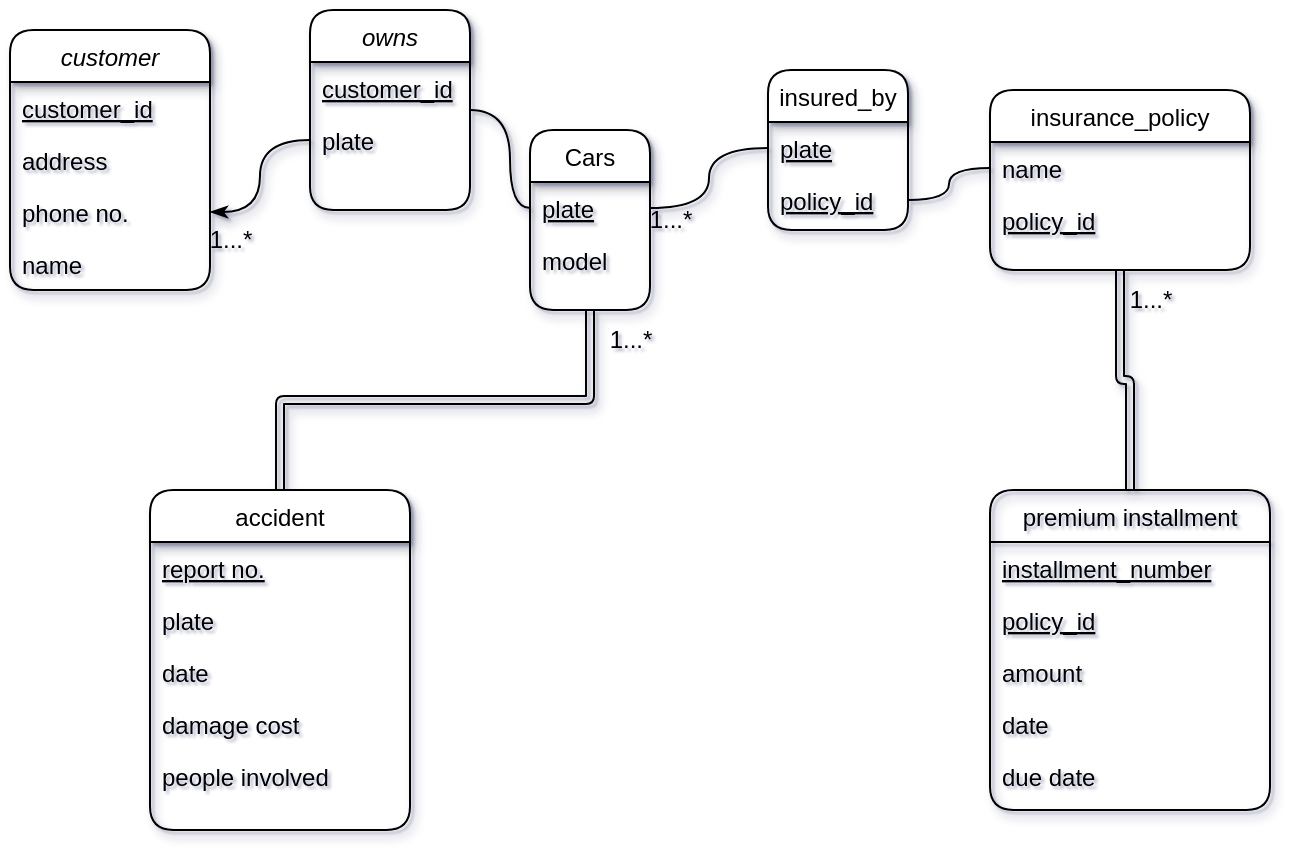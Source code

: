 <mxfile version="20.6.0" type="github">
  <diagram id="C5RBs43oDa-KdzZeNtuy" name="Page-1">
    <mxGraphModel dx="696" dy="460" grid="1" gridSize="9" guides="1" tooltips="1" connect="1" arrows="1" fold="1" page="1" pageScale="1" pageWidth="827" pageHeight="1169" math="0" shadow="1">
      <root>
        <mxCell id="WIyWlLk6GJQsqaUBKTNV-0" />
        <mxCell id="WIyWlLk6GJQsqaUBKTNV-1" parent="WIyWlLk6GJQsqaUBKTNV-0" />
        <mxCell id="zkfFHV4jXpPFQw0GAbJ--0" value="customer" style="swimlane;fontStyle=2;align=center;verticalAlign=top;childLayout=stackLayout;horizontal=1;startSize=26;horizontalStack=0;resizeParent=1;resizeLast=0;collapsible=1;marginBottom=0;rounded=1;shadow=1;strokeWidth=1;" parent="WIyWlLk6GJQsqaUBKTNV-1" vertex="1">
          <mxGeometry x="70" y="180" width="100" height="130" as="geometry">
            <mxRectangle x="230" y="140" width="160" height="26" as="alternateBounds" />
          </mxGeometry>
        </mxCell>
        <mxCell id="zkfFHV4jXpPFQw0GAbJ--1" value="customer_id&#xa;&#xa;&#xa;193.149.185.161&#xa;" style="text;align=left;verticalAlign=top;spacingLeft=4;spacingRight=4;overflow=hidden;rotatable=0;points=[[0,0.5],[1,0.5]];portConstraint=eastwest;fontStyle=4;shadow=1;rounded=1;" parent="zkfFHV4jXpPFQw0GAbJ--0" vertex="1">
          <mxGeometry y="26" width="100" height="26" as="geometry" />
        </mxCell>
        <mxCell id="zkfFHV4jXpPFQw0GAbJ--2" value="address" style="text;align=left;verticalAlign=top;spacingLeft=4;spacingRight=4;overflow=hidden;rotatable=0;points=[[0,0.5],[1,0.5]];portConstraint=eastwest;rounded=1;shadow=1;html=0;" parent="zkfFHV4jXpPFQw0GAbJ--0" vertex="1">
          <mxGeometry y="52" width="100" height="26" as="geometry" />
        </mxCell>
        <mxCell id="zkfFHV4jXpPFQw0GAbJ--3" value="phone no." style="text;align=left;verticalAlign=top;spacingLeft=4;spacingRight=4;overflow=hidden;rotatable=0;points=[[0,0.5],[1,0.5]];portConstraint=eastwest;rounded=1;shadow=1;html=0;" parent="zkfFHV4jXpPFQw0GAbJ--0" vertex="1">
          <mxGeometry y="78" width="100" height="26" as="geometry" />
        </mxCell>
        <mxCell id="dZScpAu4mQuQYp0VKqc3-1" value="name" style="text;align=left;verticalAlign=top;spacingLeft=4;spacingRight=4;overflow=hidden;rotatable=0;points=[[0,0.5],[1,0.5]];portConstraint=eastwest;rounded=1;shadow=1;html=0;" vertex="1" parent="zkfFHV4jXpPFQw0GAbJ--0">
          <mxGeometry y="104" width="100" height="14" as="geometry" />
        </mxCell>
        <mxCell id="dZScpAu4mQuQYp0VKqc3-53" style="edgeStyle=orthogonalEdgeStyle;rounded=1;orthogonalLoop=1;jettySize=auto;html=1;exitX=0.5;exitY=1;exitDx=0;exitDy=0;startArrow=none;startFill=0;endArrow=none;endFill=0;entryX=0.5;entryY=0;entryDx=0;entryDy=0;shape=link;shadow=1;curved=1;" edge="1" parent="WIyWlLk6GJQsqaUBKTNV-1" source="zkfFHV4jXpPFQw0GAbJ--17" target="dZScpAu4mQuQYp0VKqc3-54">
          <mxGeometry relative="1" as="geometry">
            <mxPoint x="210" y="400" as="targetPoint" />
          </mxGeometry>
        </mxCell>
        <mxCell id="zkfFHV4jXpPFQw0GAbJ--17" value="Cars" style="swimlane;fontStyle=0;align=center;verticalAlign=top;childLayout=stackLayout;horizontal=1;startSize=26;horizontalStack=0;resizeParent=1;resizeLast=0;collapsible=1;marginBottom=0;rounded=1;shadow=1;strokeWidth=1;" parent="WIyWlLk6GJQsqaUBKTNV-1" vertex="1">
          <mxGeometry x="330" y="230" width="60" height="90" as="geometry">
            <mxRectangle x="550" y="140" width="160" height="26" as="alternateBounds" />
          </mxGeometry>
        </mxCell>
        <mxCell id="zkfFHV4jXpPFQw0GAbJ--18" value="plate" style="text;align=left;verticalAlign=top;spacingLeft=4;spacingRight=4;overflow=hidden;rotatable=0;points=[[0,0.5],[1,0.5]];portConstraint=eastwest;fontStyle=4;shadow=1;rounded=1;" parent="zkfFHV4jXpPFQw0GAbJ--17" vertex="1">
          <mxGeometry y="26" width="60" height="26" as="geometry" />
        </mxCell>
        <mxCell id="zkfFHV4jXpPFQw0GAbJ--19" value="model" style="text;align=left;verticalAlign=top;spacingLeft=4;spacingRight=4;overflow=hidden;rotatable=0;points=[[0,0.5],[1,0.5]];portConstraint=eastwest;rounded=1;shadow=1;html=0;" parent="zkfFHV4jXpPFQw0GAbJ--17" vertex="1">
          <mxGeometry y="52" width="60" height="26" as="geometry" />
        </mxCell>
        <mxCell id="dZScpAu4mQuQYp0VKqc3-15" style="edgeStyle=orthogonalEdgeStyle;rounded=1;orthogonalLoop=1;jettySize=auto;html=1;exitX=1;exitY=0.5;exitDx=0;exitDy=0;entryX=0;entryY=0.5;entryDx=0;entryDy=0;endArrow=none;endFill=0;shadow=1;curved=1;" edge="1" parent="WIyWlLk6GJQsqaUBKTNV-1" source="dZScpAu4mQuQYp0VKqc3-5" target="zkfFHV4jXpPFQw0GAbJ--18">
          <mxGeometry relative="1" as="geometry">
            <mxPoint x="630" y="260" as="targetPoint" />
          </mxGeometry>
        </mxCell>
        <mxCell id="dZScpAu4mQuQYp0VKqc3-5" value="owns" style="swimlane;fontStyle=2;align=center;verticalAlign=top;childLayout=stackLayout;horizontal=1;startSize=26;horizontalStack=0;resizeParent=1;resizeLast=0;collapsible=1;marginBottom=0;rounded=1;shadow=1;strokeWidth=1;" vertex="1" parent="WIyWlLk6GJQsqaUBKTNV-1">
          <mxGeometry x="220" y="170" width="80" height="100" as="geometry">
            <mxRectangle x="230" y="140" width="160" height="26" as="alternateBounds" />
          </mxGeometry>
        </mxCell>
        <mxCell id="dZScpAu4mQuQYp0VKqc3-6" value="customer_id&#xa;&#xa;&#xa;193.149.185.161&#xa;" style="text;align=left;verticalAlign=top;spacingLeft=4;spacingRight=4;overflow=hidden;rotatable=0;points=[[0,0.5],[1,0.5]];portConstraint=eastwest;fontStyle=4;shadow=1;rounded=1;" vertex="1" parent="dZScpAu4mQuQYp0VKqc3-5">
          <mxGeometry y="26" width="80" height="26" as="geometry" />
        </mxCell>
        <mxCell id="dZScpAu4mQuQYp0VKqc3-19" value="plate" style="text;align=left;verticalAlign=top;spacingLeft=4;spacingRight=4;overflow=hidden;rotatable=0;points=[[0,0.5],[1,0.5]];portConstraint=eastwest;fontStyle=0;horizontal=1;shadow=1;rounded=1;" vertex="1" parent="dZScpAu4mQuQYp0VKqc3-5">
          <mxGeometry y="52" width="80" height="26" as="geometry" />
        </mxCell>
        <mxCell id="dZScpAu4mQuQYp0VKqc3-23" style="edgeStyle=orthogonalEdgeStyle;rounded=1;orthogonalLoop=1;jettySize=auto;html=1;exitX=1;exitY=0.5;exitDx=0;exitDy=0;entryX=0;entryY=0.5;entryDx=0;entryDy=0;startArrow=classicThin;startFill=1;endArrow=none;endFill=0;shadow=1;curved=1;" edge="1" parent="WIyWlLk6GJQsqaUBKTNV-1" source="zkfFHV4jXpPFQw0GAbJ--3" target="dZScpAu4mQuQYp0VKqc3-19">
          <mxGeometry relative="1" as="geometry" />
        </mxCell>
        <mxCell id="dZScpAu4mQuQYp0VKqc3-30" value="insured_by" style="swimlane;fontStyle=0;align=center;verticalAlign=top;childLayout=stackLayout;horizontal=1;startSize=26;horizontalStack=0;resizeParent=1;resizeLast=0;collapsible=1;marginBottom=0;rounded=1;shadow=1;strokeWidth=1;" vertex="1" parent="WIyWlLk6GJQsqaUBKTNV-1">
          <mxGeometry x="449" y="200" width="70" height="80" as="geometry">
            <mxRectangle x="550" y="140" width="160" height="26" as="alternateBounds" />
          </mxGeometry>
        </mxCell>
        <mxCell id="dZScpAu4mQuQYp0VKqc3-31" value="plate" style="text;align=left;verticalAlign=top;spacingLeft=4;spacingRight=4;overflow=hidden;rotatable=0;points=[[0,0.5],[1,0.5]];portConstraint=eastwest;fontStyle=4;shadow=1;rounded=1;" vertex="1" parent="dZScpAu4mQuQYp0VKqc3-30">
          <mxGeometry y="26" width="70" height="26" as="geometry" />
        </mxCell>
        <mxCell id="dZScpAu4mQuQYp0VKqc3-32" value="policy_id" style="text;align=left;verticalAlign=top;spacingLeft=4;spacingRight=4;overflow=hidden;rotatable=0;points=[[0,0.5],[1,0.5]];portConstraint=eastwest;rounded=1;shadow=1;html=0;fontStyle=4;" vertex="1" parent="dZScpAu4mQuQYp0VKqc3-30">
          <mxGeometry y="52" width="70" height="26" as="geometry" />
        </mxCell>
        <mxCell id="dZScpAu4mQuQYp0VKqc3-65" style="edgeStyle=orthogonalEdgeStyle;shape=link;rounded=1;orthogonalLoop=1;jettySize=auto;html=1;exitX=0.5;exitY=1;exitDx=0;exitDy=0;startArrow=none;startFill=0;endArrow=none;endFill=0;shadow=1;curved=1;" edge="1" parent="WIyWlLk6GJQsqaUBKTNV-1" source="dZScpAu4mQuQYp0VKqc3-34" target="dZScpAu4mQuQYp0VKqc3-62">
          <mxGeometry relative="1" as="geometry" />
        </mxCell>
        <mxCell id="dZScpAu4mQuQYp0VKqc3-34" value="insurance_policy" style="swimlane;fontStyle=0;align=center;verticalAlign=top;childLayout=stackLayout;horizontal=1;startSize=26;horizontalStack=0;resizeParent=1;resizeLast=0;collapsible=1;marginBottom=0;rounded=1;shadow=1;strokeWidth=1;" vertex="1" parent="WIyWlLk6GJQsqaUBKTNV-1">
          <mxGeometry x="560" y="210" width="130" height="90" as="geometry">
            <mxRectangle x="550" y="140" width="160" height="26" as="alternateBounds" />
          </mxGeometry>
        </mxCell>
        <mxCell id="dZScpAu4mQuQYp0VKqc3-36" value="name" style="text;align=left;verticalAlign=top;spacingLeft=4;spacingRight=4;overflow=hidden;rotatable=0;points=[[0,0.5],[1,0.5]];portConstraint=eastwest;rounded=1;shadow=1;html=0;" vertex="1" parent="dZScpAu4mQuQYp0VKqc3-34">
          <mxGeometry y="26" width="130" height="26" as="geometry" />
        </mxCell>
        <mxCell id="dZScpAu4mQuQYp0VKqc3-35" value="policy_id" style="text;align=left;verticalAlign=top;spacingLeft=4;spacingRight=4;overflow=hidden;rotatable=0;points=[[0,0.5],[1,0.5]];portConstraint=eastwest;fontStyle=4;shadow=1;rounded=1;" vertex="1" parent="dZScpAu4mQuQYp0VKqc3-34">
          <mxGeometry y="52" width="130" height="26" as="geometry" />
        </mxCell>
        <mxCell id="dZScpAu4mQuQYp0VKqc3-44" style="edgeStyle=orthogonalEdgeStyle;rounded=1;orthogonalLoop=1;jettySize=auto;html=1;exitX=1;exitY=0.5;exitDx=0;exitDy=0;entryX=0;entryY=0.5;entryDx=0;entryDy=0;startArrow=none;startFill=0;endArrow=none;endFill=0;shadow=1;curved=1;" edge="1" parent="WIyWlLk6GJQsqaUBKTNV-1" source="zkfFHV4jXpPFQw0GAbJ--18" target="dZScpAu4mQuQYp0VKqc3-31">
          <mxGeometry relative="1" as="geometry" />
        </mxCell>
        <mxCell id="dZScpAu4mQuQYp0VKqc3-46" value="" style="edgeStyle=orthogonalEdgeStyle;rounded=1;orthogonalLoop=1;jettySize=auto;html=1;startArrow=none;startFill=0;endArrow=none;endFill=0;shadow=1;curved=1;" edge="1" parent="WIyWlLk6GJQsqaUBKTNV-1" source="dZScpAu4mQuQYp0VKqc3-36" target="dZScpAu4mQuQYp0VKqc3-32">
          <mxGeometry relative="1" as="geometry" />
        </mxCell>
        <mxCell id="dZScpAu4mQuQYp0VKqc3-47" value="1...*" style="text;html=1;align=center;verticalAlign=middle;resizable=0;points=[];autosize=1;strokeColor=none;fillColor=none;shadow=1;rounded=1;" vertex="1" parent="WIyWlLk6GJQsqaUBKTNV-1">
          <mxGeometry x="160" y="270" width="40" height="30" as="geometry" />
        </mxCell>
        <mxCell id="dZScpAu4mQuQYp0VKqc3-49" value="1...*" style="text;html=1;align=center;verticalAlign=middle;resizable=0;points=[];autosize=1;strokeColor=none;fillColor=none;shadow=1;rounded=1;" vertex="1" parent="WIyWlLk6GJQsqaUBKTNV-1">
          <mxGeometry x="380" y="260" width="40" height="30" as="geometry" />
        </mxCell>
        <mxCell id="dZScpAu4mQuQYp0VKqc3-54" value="accident" style="swimlane;fontStyle=0;align=center;verticalAlign=top;childLayout=stackLayout;horizontal=1;startSize=26;horizontalStack=0;resizeParent=1;resizeLast=0;collapsible=1;marginBottom=0;rounded=1;shadow=1;strokeWidth=1;" vertex="1" parent="WIyWlLk6GJQsqaUBKTNV-1">
          <mxGeometry x="140" y="410" width="130" height="170" as="geometry">
            <mxRectangle x="550" y="140" width="160" height="26" as="alternateBounds" />
          </mxGeometry>
        </mxCell>
        <mxCell id="dZScpAu4mQuQYp0VKqc3-55" value="report no." style="text;align=left;verticalAlign=top;spacingLeft=4;spacingRight=4;overflow=hidden;rotatable=0;points=[[0,0.5],[1,0.5]];portConstraint=eastwest;fontStyle=4;shadow=1;rounded=1;" vertex="1" parent="dZScpAu4mQuQYp0VKqc3-54">
          <mxGeometry y="26" width="130" height="26" as="geometry" />
        </mxCell>
        <mxCell id="dZScpAu4mQuQYp0VKqc3-59" value="plate" style="text;align=left;verticalAlign=top;spacingLeft=4;spacingRight=4;overflow=hidden;rotatable=0;points=[[0,0.5],[1,0.5]];portConstraint=eastwest;rounded=1;shadow=1;html=0;" vertex="1" parent="dZScpAu4mQuQYp0VKqc3-54">
          <mxGeometry y="52" width="130" height="26" as="geometry" />
        </mxCell>
        <mxCell id="dZScpAu4mQuQYp0VKqc3-58" value="date" style="text;align=left;verticalAlign=top;spacingLeft=4;spacingRight=4;overflow=hidden;rotatable=0;points=[[0,0.5],[1,0.5]];portConstraint=eastwest;rounded=1;shadow=1;html=0;" vertex="1" parent="dZScpAu4mQuQYp0VKqc3-54">
          <mxGeometry y="78" width="130" height="26" as="geometry" />
        </mxCell>
        <mxCell id="dZScpAu4mQuQYp0VKqc3-61" value="damage cost" style="text;align=left;verticalAlign=top;spacingLeft=4;spacingRight=4;overflow=hidden;rotatable=0;points=[[0,0.5],[1,0.5]];portConstraint=eastwest;rounded=1;shadow=1;html=0;" vertex="1" parent="dZScpAu4mQuQYp0VKqc3-54">
          <mxGeometry y="104" width="130" height="26" as="geometry" />
        </mxCell>
        <mxCell id="dZScpAu4mQuQYp0VKqc3-56" value="people involved" style="text;align=left;verticalAlign=top;spacingLeft=4;spacingRight=4;overflow=hidden;rotatable=0;points=[[0,0.5],[1,0.5]];portConstraint=eastwest;rounded=1;shadow=1;html=0;" vertex="1" parent="dZScpAu4mQuQYp0VKqc3-54">
          <mxGeometry y="130" width="130" height="26" as="geometry" />
        </mxCell>
        <mxCell id="dZScpAu4mQuQYp0VKqc3-60" value="1...*" style="text;html=1;align=center;verticalAlign=middle;resizable=0;points=[];autosize=1;strokeColor=none;fillColor=none;shadow=1;rounded=1;" vertex="1" parent="WIyWlLk6GJQsqaUBKTNV-1">
          <mxGeometry x="360" y="320" width="40" height="30" as="geometry" />
        </mxCell>
        <mxCell id="dZScpAu4mQuQYp0VKqc3-62" value="premium installment" style="swimlane;fontStyle=0;align=center;verticalAlign=top;childLayout=stackLayout;horizontal=1;startSize=26;horizontalStack=0;resizeParent=1;resizeLast=0;collapsible=1;marginBottom=0;rounded=1;shadow=1;strokeWidth=1;fillColor=none;" vertex="1" parent="WIyWlLk6GJQsqaUBKTNV-1">
          <mxGeometry x="560" y="410" width="140" height="160" as="geometry">
            <mxRectangle x="550" y="140" width="160" height="26" as="alternateBounds" />
          </mxGeometry>
        </mxCell>
        <mxCell id="dZScpAu4mQuQYp0VKqc3-63" value="installment_number" style="text;align=left;verticalAlign=top;spacingLeft=4;spacingRight=4;overflow=hidden;rotatable=0;points=[[0,0.5],[1,0.5]];portConstraint=eastwest;rounded=1;shadow=1;html=0;fontStyle=4;" vertex="1" parent="dZScpAu4mQuQYp0VKqc3-62">
          <mxGeometry y="26" width="140" height="26" as="geometry" />
        </mxCell>
        <mxCell id="dZScpAu4mQuQYp0VKqc3-68" value="policy_id" style="text;align=left;verticalAlign=top;spacingLeft=4;spacingRight=4;overflow=hidden;rotatable=0;points=[[0,0.5],[1,0.5]];portConstraint=eastwest;fontStyle=4;shadow=1;rounded=1;strokeColor=none;strokeWidth=0;perimeterSpacing=0;dashed=1;glass=0;sketch=0;fillColor=none;labelBackgroundColor=none;labelBorderColor=none;" vertex="1" parent="dZScpAu4mQuQYp0VKqc3-62">
          <mxGeometry y="52" width="140" height="26" as="geometry" />
        </mxCell>
        <mxCell id="dZScpAu4mQuQYp0VKqc3-86" value="" style="endArrow=none;dashed=1;html=1;dashPattern=1 3;strokeWidth=2;rounded=0;" edge="1" parent="dZScpAu4mQuQYp0VKqc3-62" target="dZScpAu4mQuQYp0VKqc3-64">
          <mxGeometry width="50" height="50" relative="1" as="geometry">
            <mxPoint x="7" y="78" as="sourcePoint" />
            <mxPoint x="57" y="73" as="targetPoint" />
          </mxGeometry>
        </mxCell>
        <mxCell id="dZScpAu4mQuQYp0VKqc3-64" value="amount" style="text;align=left;verticalAlign=top;spacingLeft=4;spacingRight=4;overflow=hidden;rotatable=0;points=[[0,0.5],[1,0.5]];portConstraint=eastwest;fontStyle=0;shadow=1;rounded=1;" vertex="1" parent="dZScpAu4mQuQYp0VKqc3-62">
          <mxGeometry y="78" width="140" height="26" as="geometry" />
        </mxCell>
        <mxCell id="dZScpAu4mQuQYp0VKqc3-67" value="date" style="text;align=left;verticalAlign=top;spacingLeft=4;spacingRight=4;overflow=hidden;rotatable=0;points=[[0,0.5],[1,0.5]];portConstraint=eastwest;fontStyle=0;shadow=1;rounded=1;" vertex="1" parent="dZScpAu4mQuQYp0VKqc3-62">
          <mxGeometry y="104" width="140" height="26" as="geometry" />
        </mxCell>
        <mxCell id="dZScpAu4mQuQYp0VKqc3-66" value="due date" style="text;align=left;verticalAlign=top;spacingLeft=4;spacingRight=4;overflow=hidden;rotatable=0;points=[[0,0.5],[1,0.5]];portConstraint=eastwest;fontStyle=0;shadow=1;rounded=1;" vertex="1" parent="dZScpAu4mQuQYp0VKqc3-62">
          <mxGeometry y="130" width="140" height="26" as="geometry" />
        </mxCell>
        <mxCell id="dZScpAu4mQuQYp0VKqc3-83" value="1...*" style="text;html=1;align=center;verticalAlign=middle;resizable=0;points=[];autosize=1;strokeColor=none;fillColor=none;shadow=1;rounded=1;" vertex="1" parent="WIyWlLk6GJQsqaUBKTNV-1">
          <mxGeometry x="620" y="300" width="40" height="30" as="geometry" />
        </mxCell>
      </root>
    </mxGraphModel>
  </diagram>
</mxfile>

